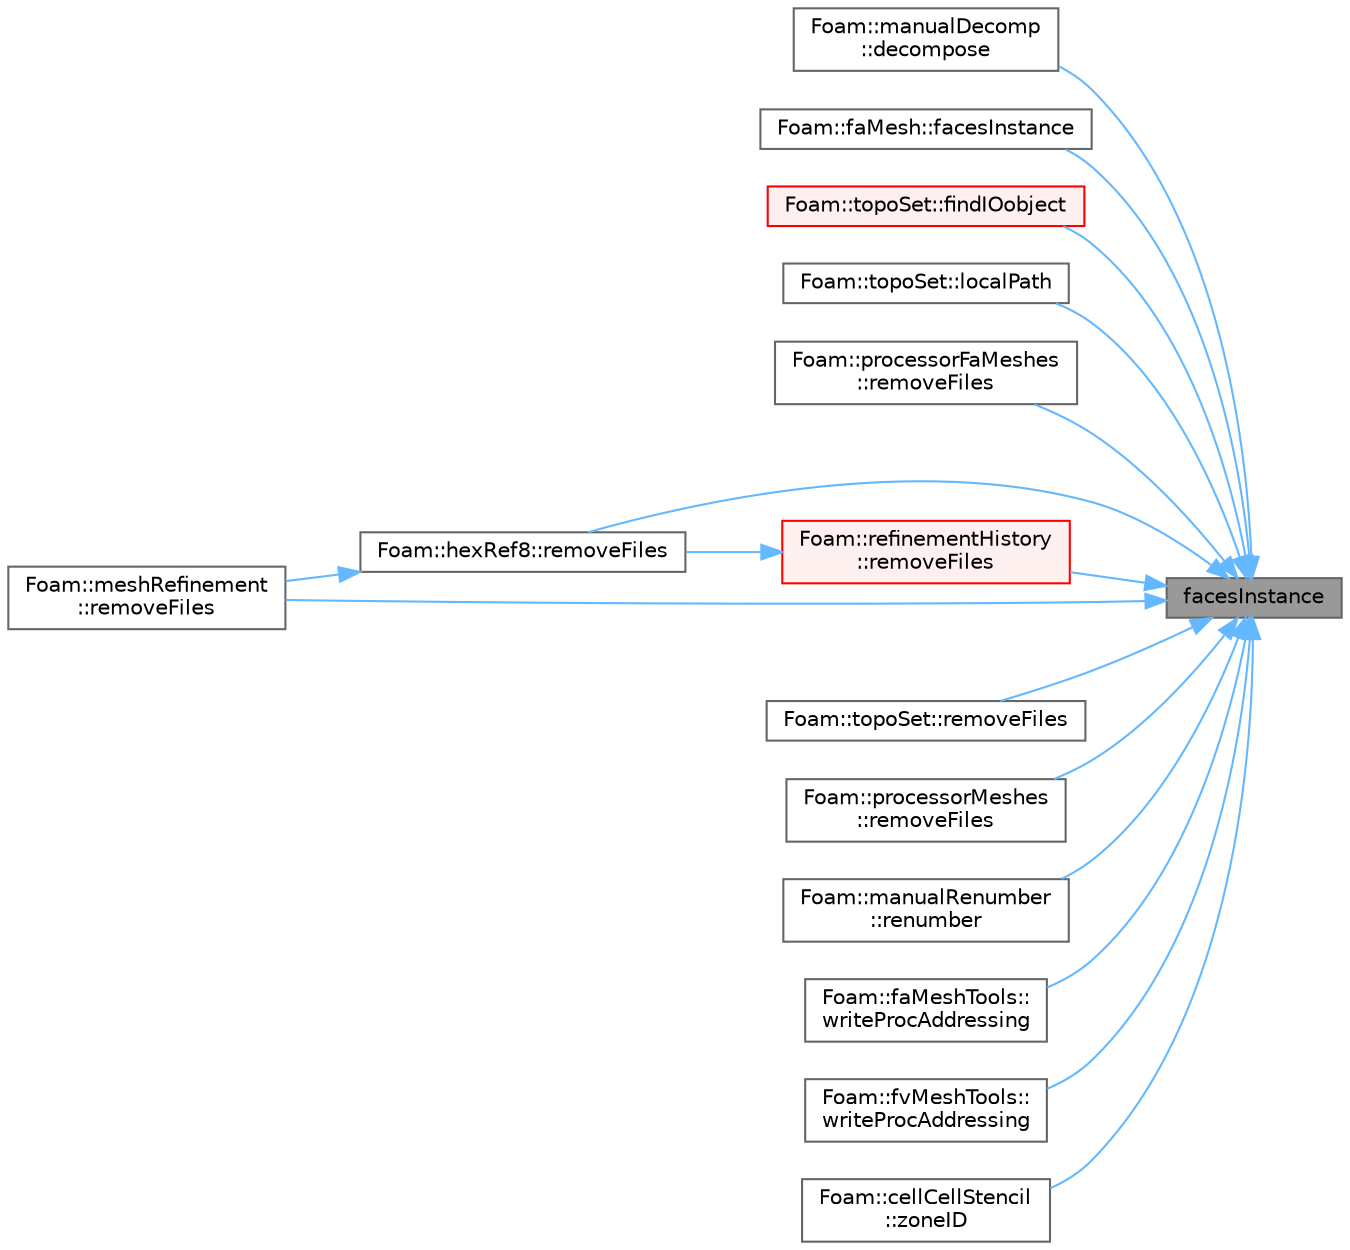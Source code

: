 digraph "facesInstance"
{
 // LATEX_PDF_SIZE
  bgcolor="transparent";
  edge [fontname=Helvetica,fontsize=10,labelfontname=Helvetica,labelfontsize=10];
  node [fontname=Helvetica,fontsize=10,shape=box,height=0.2,width=0.4];
  rankdir="RL";
  Node1 [id="Node000001",label="facesInstance",height=0.2,width=0.4,color="gray40", fillcolor="grey60", style="filled", fontcolor="black",tooltip=" "];
  Node1 -> Node2 [id="edge1_Node000001_Node000002",dir="back",color="steelblue1",style="solid",tooltip=" "];
  Node2 [id="Node000002",label="Foam::manualDecomp\l::decompose",height=0.2,width=0.4,color="grey40", fillcolor="white", style="filled",URL="$classFoam_1_1manualDecomp.html#aefb0d3642ea4e76e75325e1c5b886ec4",tooltip=" "];
  Node1 -> Node3 [id="edge2_Node000001_Node000003",dir="back",color="steelblue1",style="solid",tooltip=" "];
  Node3 [id="Node000003",label="Foam::faMesh::facesInstance",height=0.2,width=0.4,color="grey40", fillcolor="white", style="filled",URL="$classFoam_1_1faMesh.html#a10996bb0856e3630cd8cfb5a803e00fa",tooltip=" "];
  Node1 -> Node4 [id="edge3_Node000001_Node000004",dir="back",color="steelblue1",style="solid",tooltip=" "];
  Node4 [id="Node000004",label="Foam::topoSet::findIOobject",height=0.2,width=0.4,color="red", fillcolor="#FFF0F0", style="filled",URL="$classFoam_1_1topoSet.html#a4d68716f49f713d7adae23ab062850a5",tooltip=" "];
  Node1 -> Node8 [id="edge4_Node000001_Node000008",dir="back",color="steelblue1",style="solid",tooltip=" "];
  Node8 [id="Node000008",label="Foam::topoSet::localPath",height=0.2,width=0.4,color="grey40", fillcolor="white", style="filled",URL="$classFoam_1_1topoSet.html#a43f6b87ebf543e86f5da699dba0152a6",tooltip=" "];
  Node1 -> Node9 [id="edge5_Node000001_Node000009",dir="back",color="steelblue1",style="solid",tooltip=" "];
  Node9 [id="Node000009",label="Foam::processorFaMeshes\l::removeFiles",height=0.2,width=0.4,color="grey40", fillcolor="white", style="filled",URL="$classFoam_1_1processorFaMeshes.html#a6a131fbc661dc4739d1b07d4716f4029",tooltip=" "];
  Node1 -> Node10 [id="edge6_Node000001_Node000010",dir="back",color="steelblue1",style="solid",tooltip=" "];
  Node10 [id="Node000010",label="Foam::hexRef8::removeFiles",height=0.2,width=0.4,color="grey40", fillcolor="white", style="filled",URL="$classFoam_1_1hexRef8.html#a257d112b33d6d4b4edb27c98f49fc1ce",tooltip=" "];
  Node10 -> Node11 [id="edge7_Node000010_Node000011",dir="back",color="steelblue1",style="solid",tooltip=" "];
  Node11 [id="Node000011",label="Foam::meshRefinement\l::removeFiles",height=0.2,width=0.4,color="grey40", fillcolor="white", style="filled",URL="$classFoam_1_1meshRefinement.html#a257d112b33d6d4b4edb27c98f49fc1ce",tooltip=" "];
  Node1 -> Node12 [id="edge8_Node000001_Node000012",dir="back",color="steelblue1",style="solid",tooltip=" "];
  Node12 [id="Node000012",label="Foam::refinementHistory\l::removeFiles",height=0.2,width=0.4,color="red", fillcolor="#FFF0F0", style="filled",URL="$classFoam_1_1refinementHistory.html#a257d112b33d6d4b4edb27c98f49fc1ce",tooltip=" "];
  Node12 -> Node10 [id="edge9_Node000012_Node000010",dir="back",color="steelblue1",style="solid",tooltip=" "];
  Node1 -> Node11 [id="edge10_Node000001_Node000011",dir="back",color="steelblue1",style="solid",tooltip=" "];
  Node1 -> Node14 [id="edge11_Node000001_Node000014",dir="back",color="steelblue1",style="solid",tooltip=" "];
  Node14 [id="Node000014",label="Foam::topoSet::removeFiles",height=0.2,width=0.4,color="grey40", fillcolor="white", style="filled",URL="$classFoam_1_1topoSet.html#a257d112b33d6d4b4edb27c98f49fc1ce",tooltip=" "];
  Node1 -> Node15 [id="edge12_Node000001_Node000015",dir="back",color="steelblue1",style="solid",tooltip=" "];
  Node15 [id="Node000015",label="Foam::processorMeshes\l::removeFiles",height=0.2,width=0.4,color="grey40", fillcolor="white", style="filled",URL="$classFoam_1_1processorMeshes.html#ab996baa073e2c6d76af0542819365385",tooltip=" "];
  Node1 -> Node16 [id="edge13_Node000001_Node000016",dir="back",color="steelblue1",style="solid",tooltip=" "];
  Node16 [id="Node000016",label="Foam::manualRenumber\l::renumber",height=0.2,width=0.4,color="grey40", fillcolor="white", style="filled",URL="$classFoam_1_1manualRenumber.html#a43e03f902cbbeb39d4552a7e1cee9e73",tooltip=" "];
  Node1 -> Node17 [id="edge14_Node000001_Node000017",dir="back",color="steelblue1",style="solid",tooltip=" "];
  Node17 [id="Node000017",label="Foam::faMeshTools::\lwriteProcAddressing",height=0.2,width=0.4,color="grey40", fillcolor="white", style="filled",URL="$classFoam_1_1faMeshTools.html#a8d9d7b4d21d8e616ae38729a656e5a7a",tooltip=" "];
  Node1 -> Node18 [id="edge15_Node000001_Node000018",dir="back",color="steelblue1",style="solid",tooltip=" "];
  Node18 [id="Node000018",label="Foam::fvMeshTools::\lwriteProcAddressing",height=0.2,width=0.4,color="grey40", fillcolor="white", style="filled",URL="$classFoam_1_1fvMeshTools.html#a08e5fcee63756ce56fb5eec089e8ecdf",tooltip=" "];
  Node1 -> Node19 [id="edge16_Node000001_Node000019",dir="back",color="steelblue1",style="solid",tooltip=" "];
  Node19 [id="Node000019",label="Foam::cellCellStencil\l::zoneID",height=0.2,width=0.4,color="grey40", fillcolor="white", style="filled",URL="$classFoam_1_1cellCellStencil.html#aa0e2b44b62f48e6920a68e3dd50fb40e",tooltip=" "];
}
